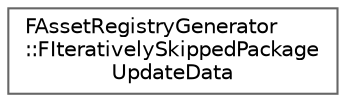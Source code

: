 digraph "Graphical Class Hierarchy"
{
 // INTERACTIVE_SVG=YES
 // LATEX_PDF_SIZE
  bgcolor="transparent";
  edge [fontname=Helvetica,fontsize=10,labelfontname=Helvetica,labelfontsize=10];
  node [fontname=Helvetica,fontsize=10,shape=box,height=0.2,width=0.4];
  rankdir="LR";
  Node0 [id="Node000000",label="FAssetRegistryGenerator\l::FIterativelySkippedPackage\lUpdateData",height=0.2,width=0.4,color="grey40", fillcolor="white", style="filled",URL="$d8/de8/structFAssetRegistryGenerator_1_1FIterativelySkippedPackageUpdateData.html",tooltip=" "];
}
